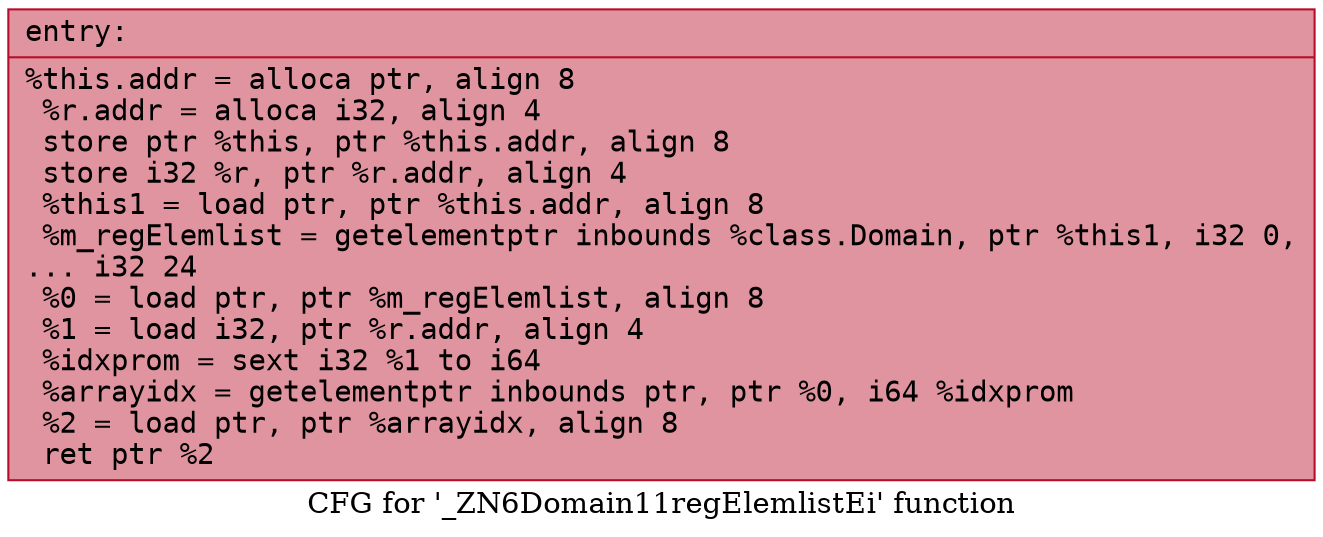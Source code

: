 digraph "CFG for '_ZN6Domain11regElemlistEi' function" {
	label="CFG for '_ZN6Domain11regElemlistEi' function";

	Node0x561418ca68f0 [shape=record,color="#b70d28ff", style=filled, fillcolor="#b70d2870" fontname="Courier",label="{entry:\l|  %this.addr = alloca ptr, align 8\l  %r.addr = alloca i32, align 4\l  store ptr %this, ptr %this.addr, align 8\l  store i32 %r, ptr %r.addr, align 4\l  %this1 = load ptr, ptr %this.addr, align 8\l  %m_regElemlist = getelementptr inbounds %class.Domain, ptr %this1, i32 0,\l... i32 24\l  %0 = load ptr, ptr %m_regElemlist, align 8\l  %1 = load i32, ptr %r.addr, align 4\l  %idxprom = sext i32 %1 to i64\l  %arrayidx = getelementptr inbounds ptr, ptr %0, i64 %idxprom\l  %2 = load ptr, ptr %arrayidx, align 8\l  ret ptr %2\l}"];
}
